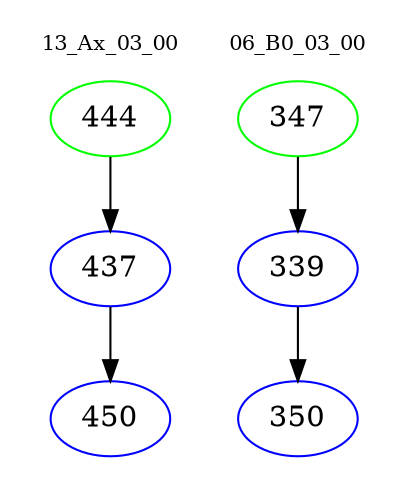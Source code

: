 digraph{
subgraph cluster_0 {
color = white
label = "13_Ax_03_00";
fontsize=10;
T0_444 [label="444", color="green"]
T0_444 -> T0_437 [color="black"]
T0_437 [label="437", color="blue"]
T0_437 -> T0_450 [color="black"]
T0_450 [label="450", color="blue"]
}
subgraph cluster_1 {
color = white
label = "06_B0_03_00";
fontsize=10;
T1_347 [label="347", color="green"]
T1_347 -> T1_339 [color="black"]
T1_339 [label="339", color="blue"]
T1_339 -> T1_350 [color="black"]
T1_350 [label="350", color="blue"]
}
}
